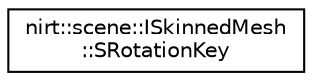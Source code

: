 digraph "Graphical Class Hierarchy"
{
 // LATEX_PDF_SIZE
  edge [fontname="Helvetica",fontsize="10",labelfontname="Helvetica",labelfontsize="10"];
  node [fontname="Helvetica",fontsize="10",shape=record];
  rankdir="LR";
  Node0 [label="nirt::scene::ISkinnedMesh\l::SRotationKey",height=0.2,width=0.4,color="black", fillcolor="white", style="filled",URL="$structnirt_1_1scene_1_1ISkinnedMesh_1_1SRotationKey.html",tooltip="Animation keyframe which describes a new rotation."];
}
